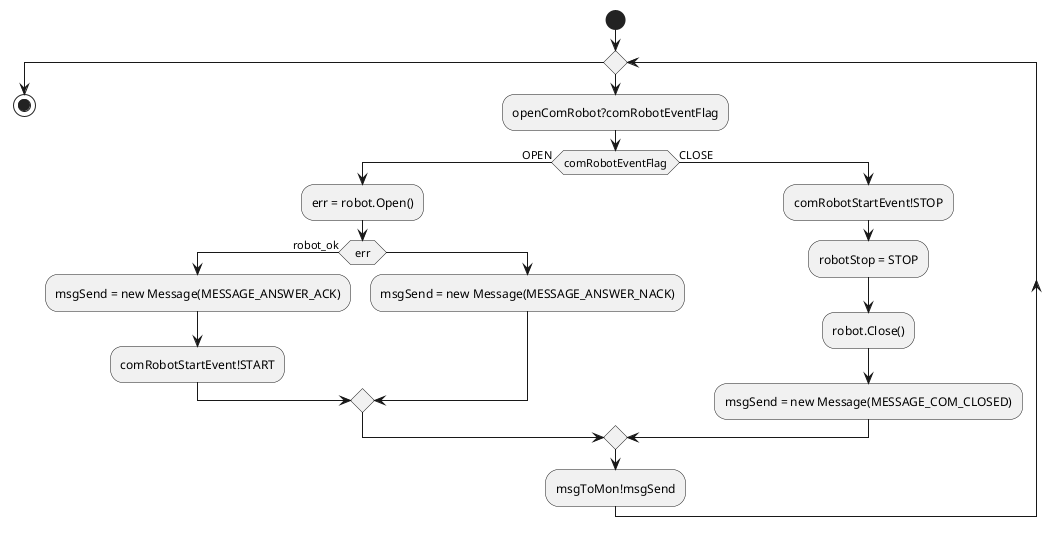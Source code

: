@startuml th_com_robot

skinparam monochrome true

start

while( )
    :openComRobot?comRobotEventFlag;
    if (comRobotEventFlag) then (OPEN)
    :err = robot.Open();
        if (err) then (robot_ok)
        :msgSend = new Message(MESSAGE_ANSWER_ACK);
        :comRobotStartEvent!START;
        else
            :msgSend = new Message(MESSAGE_ANSWER_NACK);
        endif
    else (CLOSE)
        :comRobotStartEvent!STOP;
        :robotStop = STOP;
        :robot.Close();
        :msgSend = new Message(MESSAGE_COM_CLOSED);
        
        'Check message type
    endif
    :msgToMon!msgSend;
endwhile
stop
@enduml
